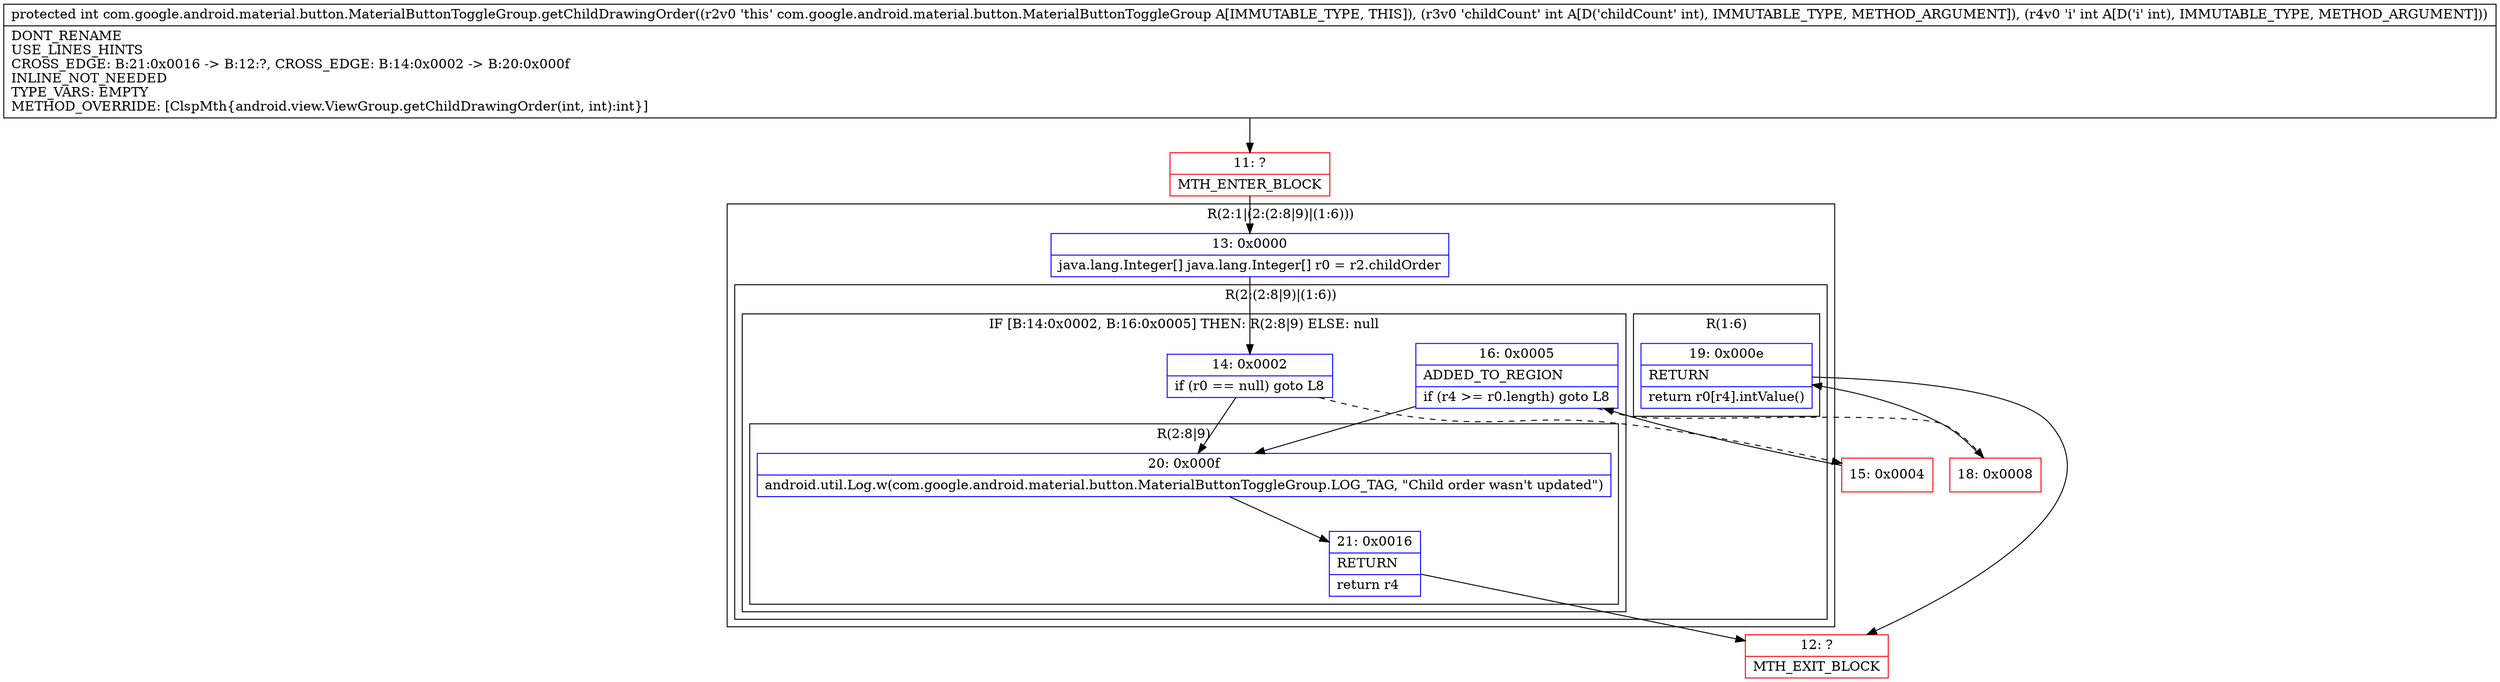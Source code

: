 digraph "CFG forcom.google.android.material.button.MaterialButtonToggleGroup.getChildDrawingOrder(II)I" {
subgraph cluster_Region_776943251 {
label = "R(2:1|(2:(2:8|9)|(1:6)))";
node [shape=record,color=blue];
Node_13 [shape=record,label="{13\:\ 0x0000|java.lang.Integer[] java.lang.Integer[] r0 = r2.childOrder\l}"];
subgraph cluster_Region_1022389497 {
label = "R(2:(2:8|9)|(1:6))";
node [shape=record,color=blue];
subgraph cluster_IfRegion_1176798994 {
label = "IF [B:14:0x0002, B:16:0x0005] THEN: R(2:8|9) ELSE: null";
node [shape=record,color=blue];
Node_14 [shape=record,label="{14\:\ 0x0002|if (r0 == null) goto L8\l}"];
Node_16 [shape=record,label="{16\:\ 0x0005|ADDED_TO_REGION\l|if (r4 \>= r0.length) goto L8\l}"];
subgraph cluster_Region_2076252185 {
label = "R(2:8|9)";
node [shape=record,color=blue];
Node_20 [shape=record,label="{20\:\ 0x000f|android.util.Log.w(com.google.android.material.button.MaterialButtonToggleGroup.LOG_TAG, \"Child order wasn't updated\")\l}"];
Node_21 [shape=record,label="{21\:\ 0x0016|RETURN\l|return r4\l}"];
}
}
subgraph cluster_Region_629026472 {
label = "R(1:6)";
node [shape=record,color=blue];
Node_19 [shape=record,label="{19\:\ 0x000e|RETURN\l|return r0[r4].intValue()\l}"];
}
}
}
Node_11 [shape=record,color=red,label="{11\:\ ?|MTH_ENTER_BLOCK\l}"];
Node_15 [shape=record,color=red,label="{15\:\ 0x0004}"];
Node_18 [shape=record,color=red,label="{18\:\ 0x0008}"];
Node_12 [shape=record,color=red,label="{12\:\ ?|MTH_EXIT_BLOCK\l}"];
MethodNode[shape=record,label="{protected int com.google.android.material.button.MaterialButtonToggleGroup.getChildDrawingOrder((r2v0 'this' com.google.android.material.button.MaterialButtonToggleGroup A[IMMUTABLE_TYPE, THIS]), (r3v0 'childCount' int A[D('childCount' int), IMMUTABLE_TYPE, METHOD_ARGUMENT]), (r4v0 'i' int A[D('i' int), IMMUTABLE_TYPE, METHOD_ARGUMENT]))  | DONT_RENAME\lUSE_LINES_HINTS\lCROSS_EDGE: B:21:0x0016 \-\> B:12:?, CROSS_EDGE: B:14:0x0002 \-\> B:20:0x000f\lINLINE_NOT_NEEDED\lTYPE_VARS: EMPTY\lMETHOD_OVERRIDE: [ClspMth\{android.view.ViewGroup.getChildDrawingOrder(int, int):int\}]\l}"];
MethodNode -> Node_11;Node_13 -> Node_14;
Node_14 -> Node_15[style=dashed];
Node_14 -> Node_20;
Node_16 -> Node_18[style=dashed];
Node_16 -> Node_20;
Node_20 -> Node_21;
Node_21 -> Node_12;
Node_19 -> Node_12;
Node_11 -> Node_13;
Node_15 -> Node_16;
Node_18 -> Node_19;
}


